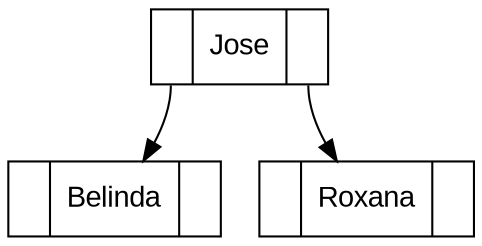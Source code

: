 digraph Tree{
	rankdir=TB
	node [shape=record, fontname=Arial];


	Belinda:<Belinda2>
	Jose:<Jose0>->Belinda
	Jose:<Jose2>->Roxana
	Roxana:<Roxana2>


	Belinda[label="<Belinda0>|<Belinda1>Belinda|<Belinda2>"]
	Roxana[label="<Roxana0>|<Roxana1>Roxana|<Roxana2>"]
	Jose[label="<Jose0>|<Jose1>Jose|<Jose2>"]


}